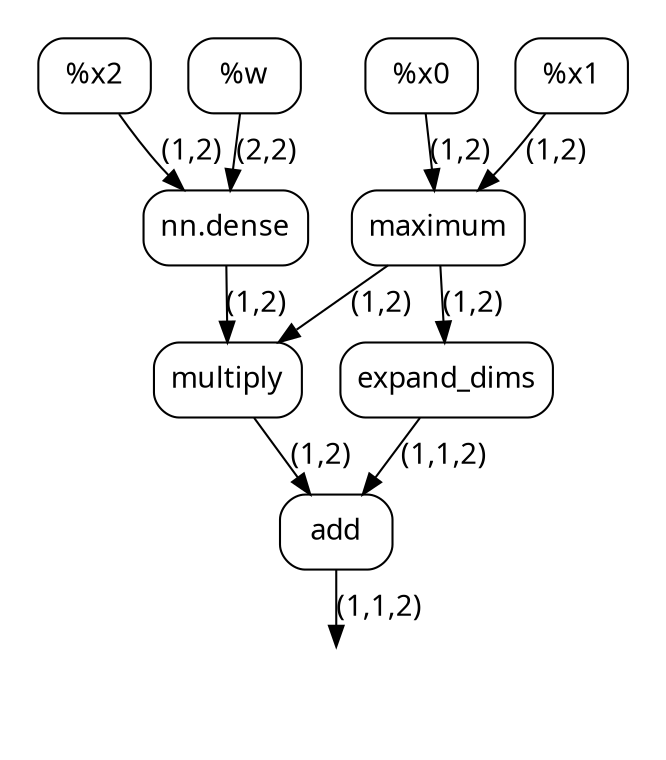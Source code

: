 digraph bcast_dense_success {
    graph [margin = 0.2 ranksep = 0.3]
    node [shape = box style = rounded fontname = "IBM Plex Mono"]
    edge [fontname = "IBM Plex Mono"]

    x2 [label = "%x2"]
    w [label = "%w"]
    x0 [label = "%x0"]
    x1 [label = "%x1"]
    out [shape = none label = ""]

    "nn.dense" maximum multiply expand_dims add

    x0 -> maximum [label = "(1,2)"]
    maximum -> expand_dims [label = "(1,2)"]
    expand_dims -> add [label = "(1,1,2)"]
    x1 -> maximum [label = "(1,2)"]
    maximum -> multiply [label = "(1,2)"]
    x2 -> "nn.dense" [label = "(1,2)"]
    "nn.dense" -> multiply [label = "(1,2)"]
    multiply -> add [label = "(1,2)"]
    w -> "nn.dense" [label = "(2,2)"]
    add -> out [label = "(1,1,2)"]
}